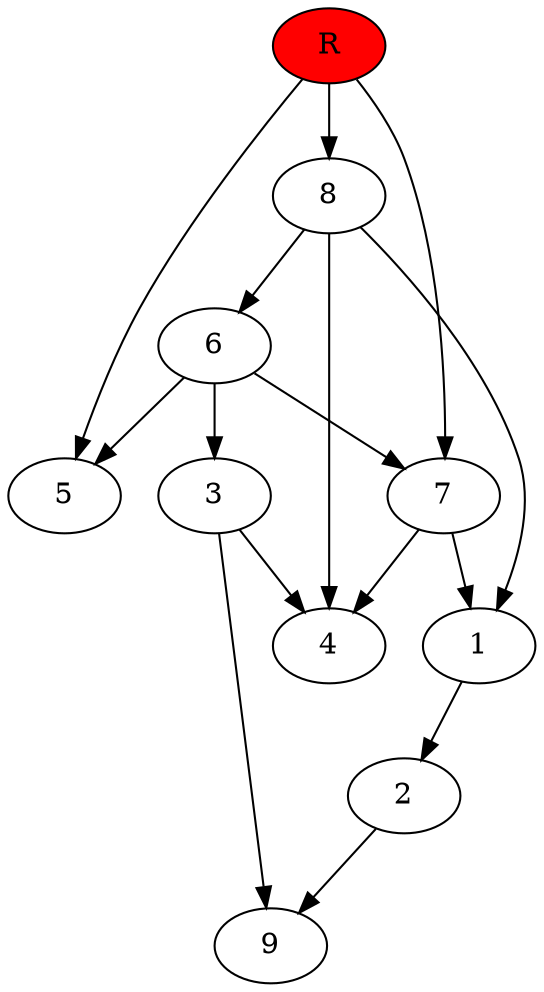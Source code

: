 digraph prb80465 {
	1
	2
	3
	4
	5
	6
	7
	8
	R [fillcolor="#ff0000" style=filled]
	1 -> 2
	2 -> 9
	3 -> 4
	3 -> 9
	6 -> 3
	6 -> 5
	6 -> 7
	7 -> 1
	7 -> 4
	8 -> 1
	8 -> 4
	8 -> 6
	R -> 5
	R -> 7
	R -> 8
}
